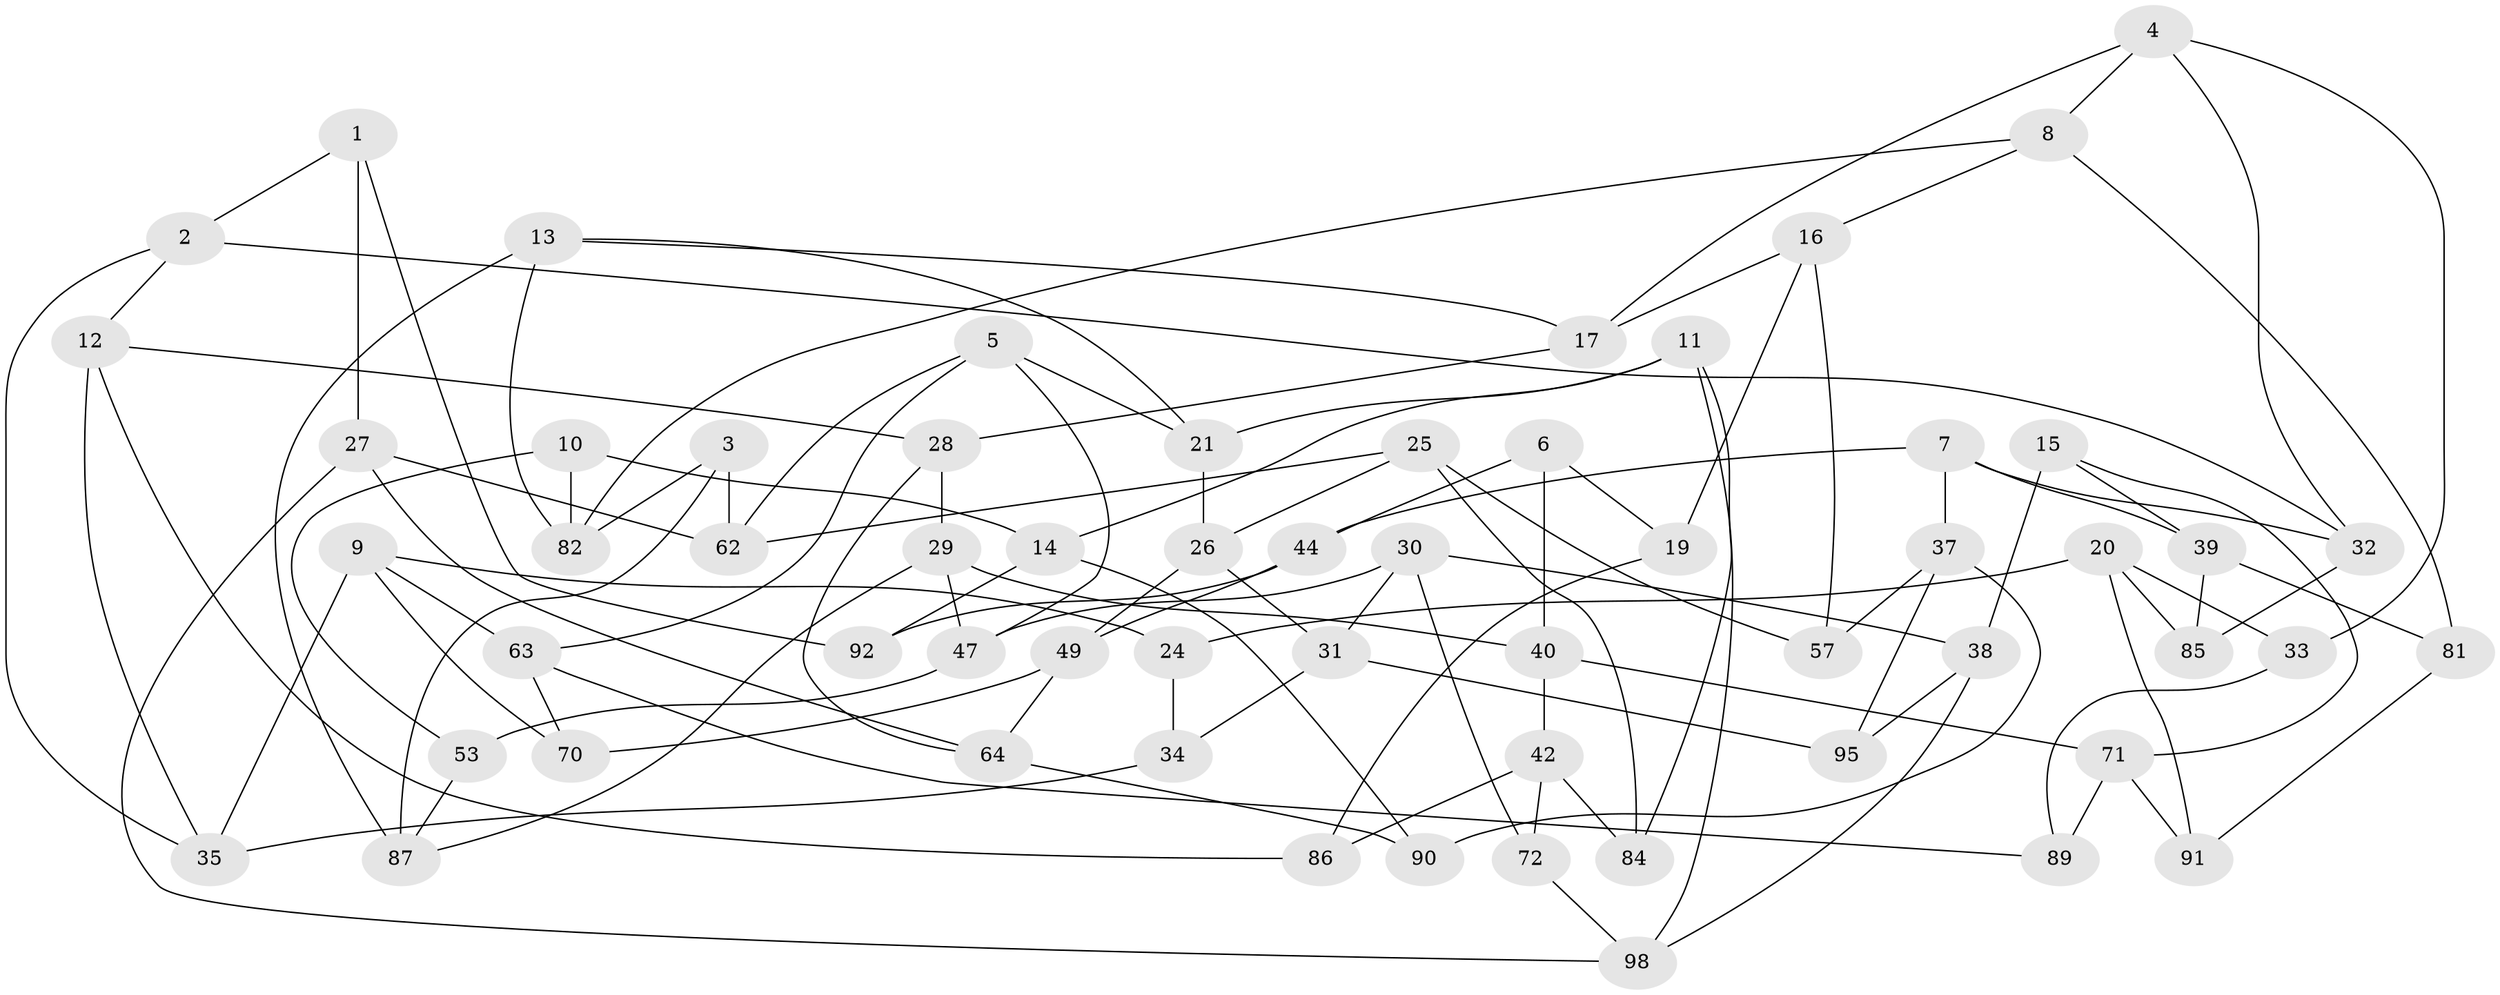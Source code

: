 // original degree distribution, {3: 1.0}
// Generated by graph-tools (version 1.1) at 2025/11/02/21/25 10:11:15]
// undirected, 60 vertices, 109 edges
graph export_dot {
graph [start="1"]
  node [color=gray90,style=filled];
  1;
  2 [super="+80"];
  3;
  4 [super="+23"];
  5 [super="+100"];
  6;
  7 [super="+36"];
  8 [super="+68"];
  9 [super="+60"];
  10 [super="+79"];
  11 [super="+75"];
  12 [super="+78"];
  13 [super="+83"];
  14 [super="+51"];
  15;
  16 [super="+18"];
  17 [super="+22"];
  19;
  20 [super="+76"];
  21 [super="+48"];
  24;
  25 [super="+65"];
  26 [super="+43"];
  27 [super="+54"];
  28 [super="+56"];
  29 [super="+45"];
  30 [super="+46"];
  31 [super="+93"];
  32 [super="+59"];
  33;
  34;
  35 [super="+73"];
  37 [super="+67"];
  38 [super="+94"];
  39 [super="+61"];
  40 [super="+41"];
  42 [super="+55"];
  44 [super="+50"];
  47 [super="+52"];
  49 [super="+58"];
  53 [super="+69"];
  57;
  62 [super="+66"];
  63 [super="+77"];
  64 [super="+88"];
  70;
  71 [super="+74"];
  72;
  81;
  82 [super="+97"];
  84;
  85;
  86;
  87 [super="+96"];
  89;
  90;
  91;
  92;
  95;
  98 [super="+99"];
  1 -- 92;
  1 -- 27;
  1 -- 2;
  2 -- 12;
  2 -- 35;
  2 -- 32;
  3 -- 87;
  3 -- 82;
  3 -- 62;
  4 -- 33;
  4 -- 8;
  4 -- 17;
  4 -- 32;
  5 -- 62;
  5 -- 21;
  5 -- 47;
  5 -- 63;
  6 -- 19;
  6 -- 40;
  6 -- 44;
  7 -- 37;
  7 -- 32;
  7 -- 44;
  7 -- 39;
  8 -- 81;
  8 -- 16;
  8 -- 82;
  9 -- 70;
  9 -- 63;
  9 -- 24;
  9 -- 35;
  10 -- 14;
  10 -- 53 [weight=2];
  10 -- 82;
  11 -- 84;
  11 -- 21;
  11 -- 14;
  11 -- 98;
  12 -- 28;
  12 -- 86;
  12 -- 35;
  13 -- 21;
  13 -- 87;
  13 -- 82;
  13 -- 17;
  14 -- 92;
  14 -- 90;
  15 -- 38;
  15 -- 39;
  15 -- 71;
  16 -- 17;
  16 -- 19;
  16 -- 57;
  17 -- 28;
  19 -- 86;
  20 -- 24;
  20 -- 91;
  20 -- 33;
  20 -- 85;
  21 -- 26;
  24 -- 34;
  25 -- 84;
  25 -- 57;
  25 -- 62;
  25 -- 26;
  26 -- 31;
  26 -- 49;
  27 -- 62;
  27 -- 98;
  27 -- 64;
  28 -- 29;
  28 -- 64;
  29 -- 40;
  29 -- 87;
  29 -- 47;
  30 -- 72;
  30 -- 47;
  30 -- 38;
  30 -- 31;
  31 -- 95;
  31 -- 34;
  32 -- 85;
  33 -- 89;
  34 -- 35;
  37 -- 90;
  37 -- 57;
  37 -- 95;
  38 -- 98;
  38 -- 95;
  39 -- 85;
  39 -- 81;
  40 -- 71;
  40 -- 42;
  42 -- 72;
  42 -- 86;
  42 -- 84;
  44 -- 49;
  44 -- 92;
  47 -- 53;
  49 -- 70;
  49 -- 64;
  53 -- 87;
  63 -- 89;
  63 -- 70;
  64 -- 90;
  71 -- 91;
  71 -- 89;
  72 -- 98;
  81 -- 91;
}
